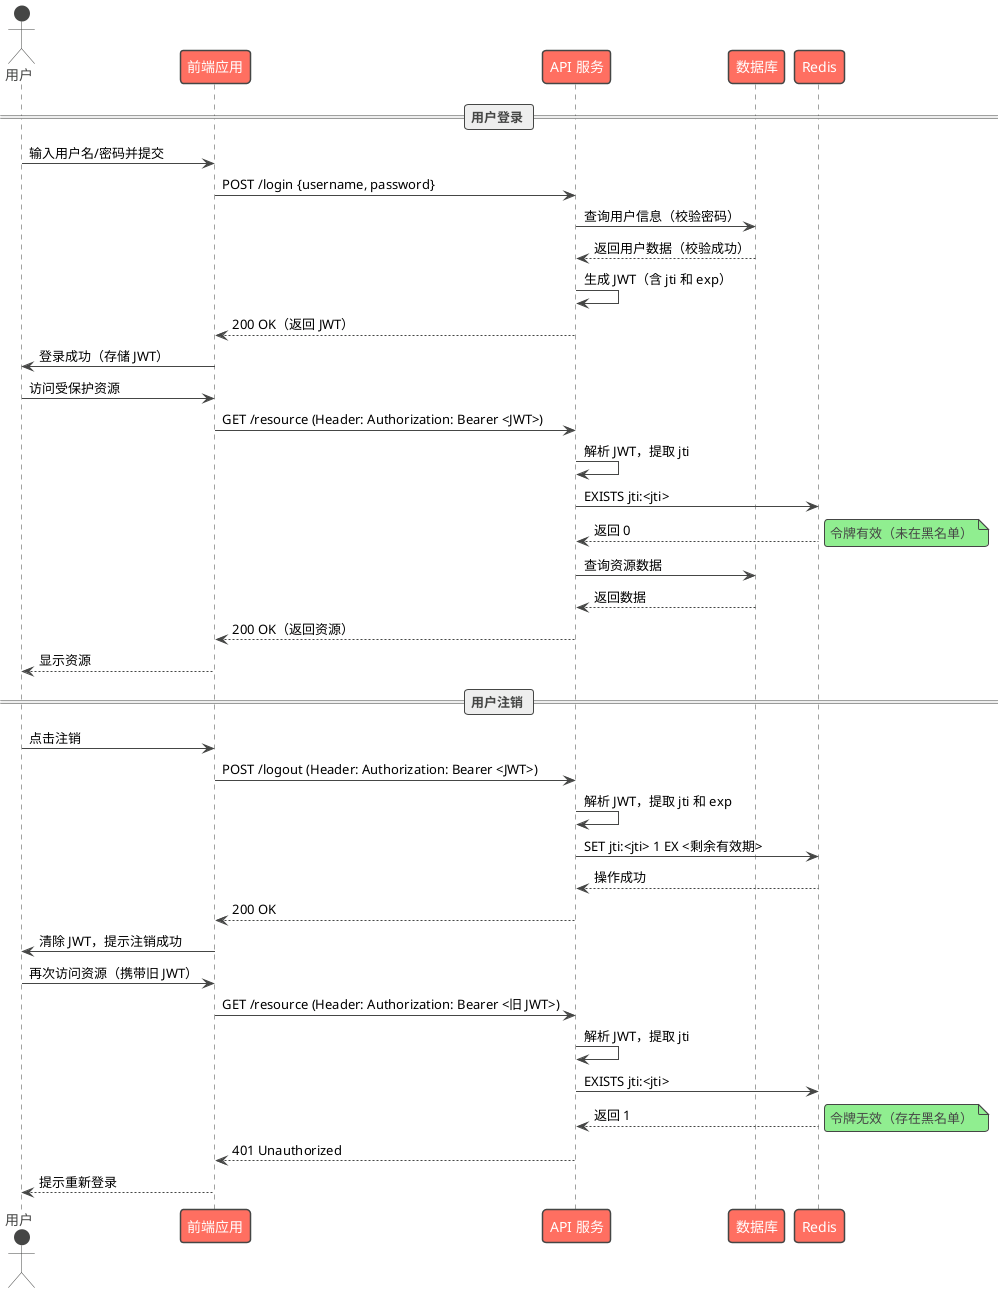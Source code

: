 @startuml
!theme toy

skinparam backgroundColor transparent

== 用户登录 ==

actor 用户 as User
participant "前端应用" as Frontend
participant "API 服务" as API
participant "数据库" as Database
participant "Redis" as Redis

User -> Frontend: 输入用户名/密码并提交
Frontend -> API: POST /login {username, password}
API -> Database: 查询用户信息（校验密码）
Database --> API: 返回用户数据（校验成功）
API -> API: 生成 JWT（含 jti 和 exp）
API --> Frontend: 200 OK（返回 JWT）
Frontend -> User: 登录成功（存储 JWT）

User -> Frontend: 访问受保护资源
Frontend -> API: GET /resource (Header: Authorization: Bearer <JWT>)
API -> API: 解析 JWT，提取 jti
API -> Redis: EXISTS jti:<jti>

Redis --> API: 返回 0
note right: 令牌有效（未在黑名单） 
API -> Database: 查询资源数据
Database --> API: 返回数据
API --> Frontend: 200 OK（返回资源）
Frontend --> User: 显示资源

== 用户注销 ==
User -> Frontend: 点击注销
Frontend -> API: POST /logout (Header: Authorization: Bearer <JWT>)
API -> API: 解析 JWT，提取 jti 和 exp
API -> Redis: SET jti:<jti> 1 EX <剩余有效期>
Redis --> API: 操作成功
API --> Frontend: 200 OK
Frontend -> User: 清除 JWT，提示注销成功

User -> Frontend: 再次访问资源（携带旧 JWT）
Frontend -> API: GET /resource (Header: Authorization: Bearer <旧 JWT>)
API -> API: 解析 JWT，提取 jti
API -> Redis: EXISTS jti:<jti>
Redis --> API: 返回 1
note right: 令牌无效（存在黑名单） 
API --> Frontend: 401 Unauthorized
Frontend --> User: 提示重新登录
@enduml